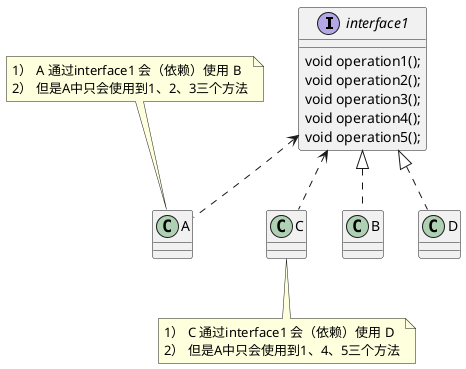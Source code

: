 @startuml

interface interface1{
    void operation1();
    void operation2();
    void operation3();
    void operation4();
    void operation5();
}

class A
note top: 1） A 通过interface1 会（依赖）使用 B \n2） 但是A中只会使用到1、2、3三个方法
class C
note bottom: 1） C 通过interface1 会（依赖）使用 D \n2） 但是A中只会使用到1、4、5三个方法
class B

class D

interface1 <|.. B
interface1 <|.. D
interface1 <.. A
interface1 <.. C
@enduml